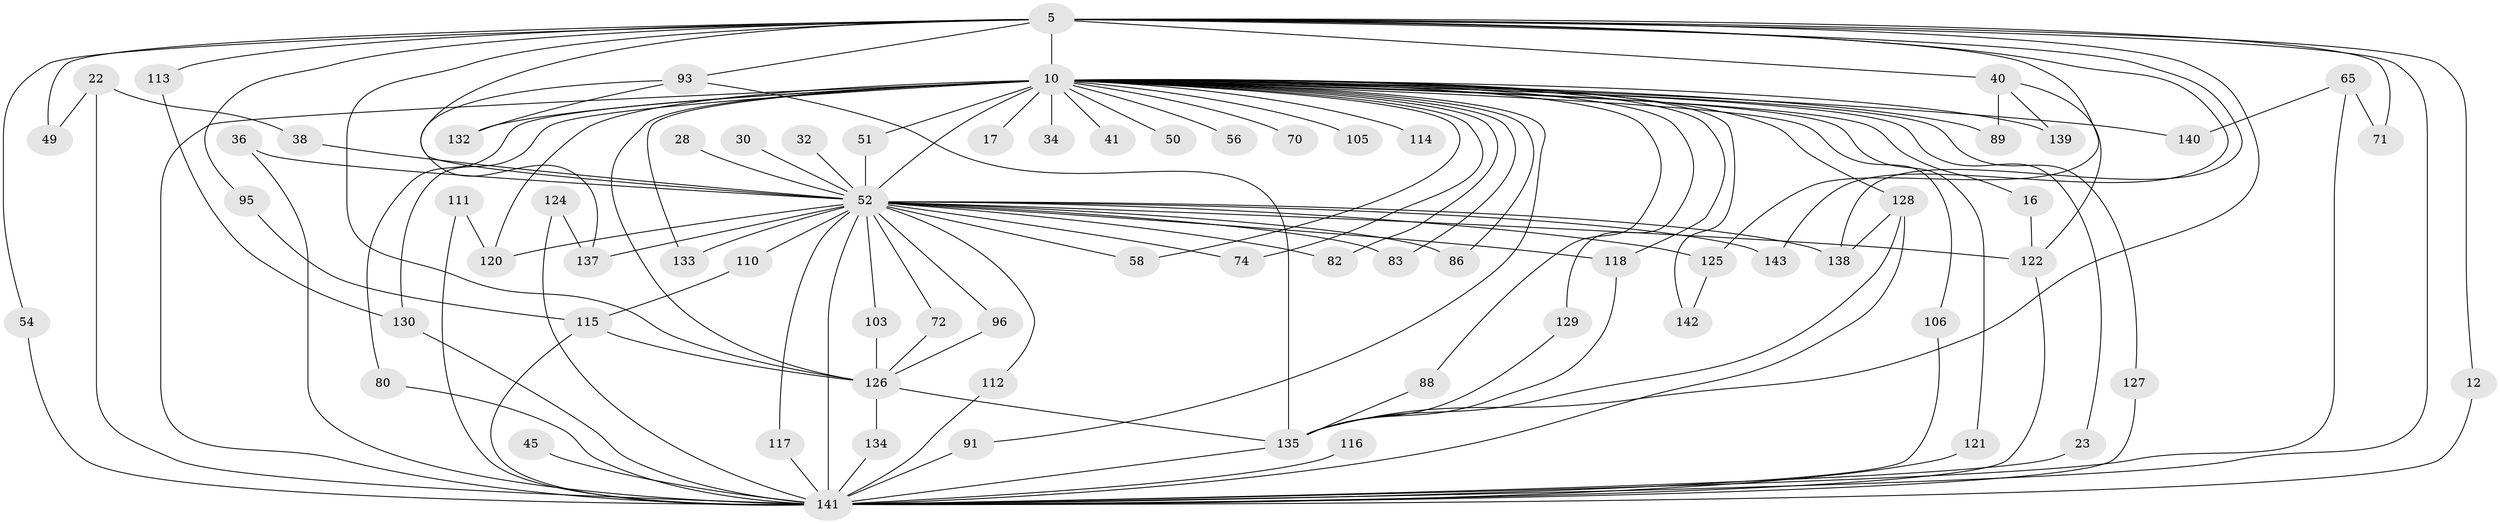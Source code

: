 // original degree distribution, {25: 0.006993006993006993, 24: 0.006993006993006993, 18: 0.006993006993006993, 31: 0.006993006993006993, 16: 0.006993006993006993, 28: 0.006993006993006993, 30: 0.006993006993006993, 19: 0.006993006993006993, 36: 0.006993006993006993, 26: 0.006993006993006993, 4: 0.0979020979020979, 2: 0.5734265734265734, 11: 0.006993006993006993, 3: 0.16783216783216784, 6: 0.02097902097902098, 5: 0.055944055944055944, 8: 0.006993006993006993}
// Generated by graph-tools (version 1.1) at 2025/46/03/09/25 04:46:26]
// undirected, 71 vertices, 129 edges
graph export_dot {
graph [start="1"]
  node [color=gray90,style=filled];
  5 [super="+3"];
  10 [super="+1+9"];
  12;
  16;
  17;
  22;
  23 [super="+18"];
  28 [super="+20"];
  30;
  32;
  34;
  36;
  38;
  40 [super="+39"];
  41;
  45;
  49;
  50;
  51;
  52 [super="+48+7"];
  54;
  56;
  58;
  65;
  70;
  71;
  72;
  74 [super="+43"];
  80;
  82;
  83 [super="+26"];
  86;
  88;
  89;
  91 [super="+75"];
  93 [super="+63"];
  95;
  96;
  103 [super="+46"];
  105;
  106;
  110;
  111;
  112;
  113;
  114;
  115 [super="+76"];
  116;
  117 [super="+64"];
  118 [super="+87"];
  120 [super="+108"];
  121 [super="+25+31+107"];
  122 [super="+78"];
  124;
  125 [super="+79"];
  126 [super="+94"];
  127;
  128 [super="+35+84+13"];
  129;
  130 [super="+92"];
  132 [super="+102"];
  133 [super="+97+15"];
  134;
  135 [super="+85+109"];
  137 [super="+98+37"];
  138 [super="+27"];
  139 [super="+136"];
  140;
  141 [super="+4+29+53+131"];
  142;
  143;
  5 -- 10 [weight=8];
  5 -- 12;
  5 -- 40 [weight=2];
  5 -- 49;
  5 -- 54;
  5 -- 113;
  5 -- 126 [weight=2];
  5 -- 71;
  5 -- 143;
  5 -- 95;
  5 -- 125;
  5 -- 138;
  5 -- 93;
  5 -- 141 [weight=5];
  5 -- 135;
  5 -- 52 [weight=4];
  10 -- 50 [weight=2];
  10 -- 51;
  10 -- 70 [weight=2];
  10 -- 118 [weight=4];
  10 -- 128 [weight=3];
  10 -- 132 [weight=2];
  10 -- 133 [weight=3];
  10 -- 139 [weight=4];
  10 -- 140;
  10 -- 17 [weight=2];
  10 -- 74 [weight=2];
  10 -- 86;
  10 -- 89;
  10 -- 34 [weight=2];
  10 -- 114 [weight=2];
  10 -- 121 [weight=3];
  10 -- 23;
  10 -- 83;
  10 -- 129;
  10 -- 141 [weight=18];
  10 -- 142;
  10 -- 16;
  10 -- 41 [weight=2];
  10 -- 56;
  10 -- 58;
  10 -- 80;
  10 -- 82;
  10 -- 88;
  10 -- 91;
  10 -- 105;
  10 -- 106;
  10 -- 127;
  10 -- 52 [weight=9];
  10 -- 120;
  10 -- 130;
  10 -- 126 [weight=3];
  12 -- 141;
  16 -- 122;
  22 -- 38;
  22 -- 49;
  22 -- 141 [weight=3];
  23 -- 141 [weight=2];
  28 -- 52 [weight=3];
  30 -- 52 [weight=2];
  32 -- 52;
  36 -- 141;
  36 -- 52;
  38 -- 52;
  40 -- 89;
  40 -- 139;
  40 -- 122;
  45 -- 141;
  51 -- 52;
  52 -- 110;
  52 -- 141 [weight=8];
  52 -- 133;
  52 -- 72;
  52 -- 137 [weight=4];
  52 -- 138 [weight=2];
  52 -- 74;
  52 -- 143;
  52 -- 82;
  52 -- 83 [weight=2];
  52 -- 86;
  52 -- 96;
  52 -- 103;
  52 -- 122 [weight=2];
  52 -- 112;
  52 -- 117;
  52 -- 118 [weight=2];
  52 -- 120;
  52 -- 58;
  52 -- 125 [weight=2];
  54 -- 141;
  65 -- 71;
  65 -- 140;
  65 -- 141 [weight=2];
  72 -- 126;
  80 -- 141;
  88 -- 135;
  91 -- 141 [weight=2];
  93 -- 135;
  93 -- 137;
  93 -- 132;
  95 -- 115;
  96 -- 126;
  103 -- 126;
  106 -- 141;
  110 -- 115;
  111 -- 120;
  111 -- 141 [weight=2];
  112 -- 141;
  113 -- 130;
  115 -- 126 [weight=2];
  115 -- 141 [weight=2];
  116 -- 141 [weight=2];
  117 -- 141 [weight=2];
  118 -- 135 [weight=3];
  121 -- 141 [weight=4];
  122 -- 141;
  124 -- 137;
  124 -- 141;
  125 -- 142;
  126 -- 134;
  126 -- 135;
  127 -- 141;
  128 -- 138;
  128 -- 135;
  128 -- 141;
  129 -- 135;
  130 -- 141 [weight=2];
  134 -- 141;
  135 -- 141 [weight=4];
}
